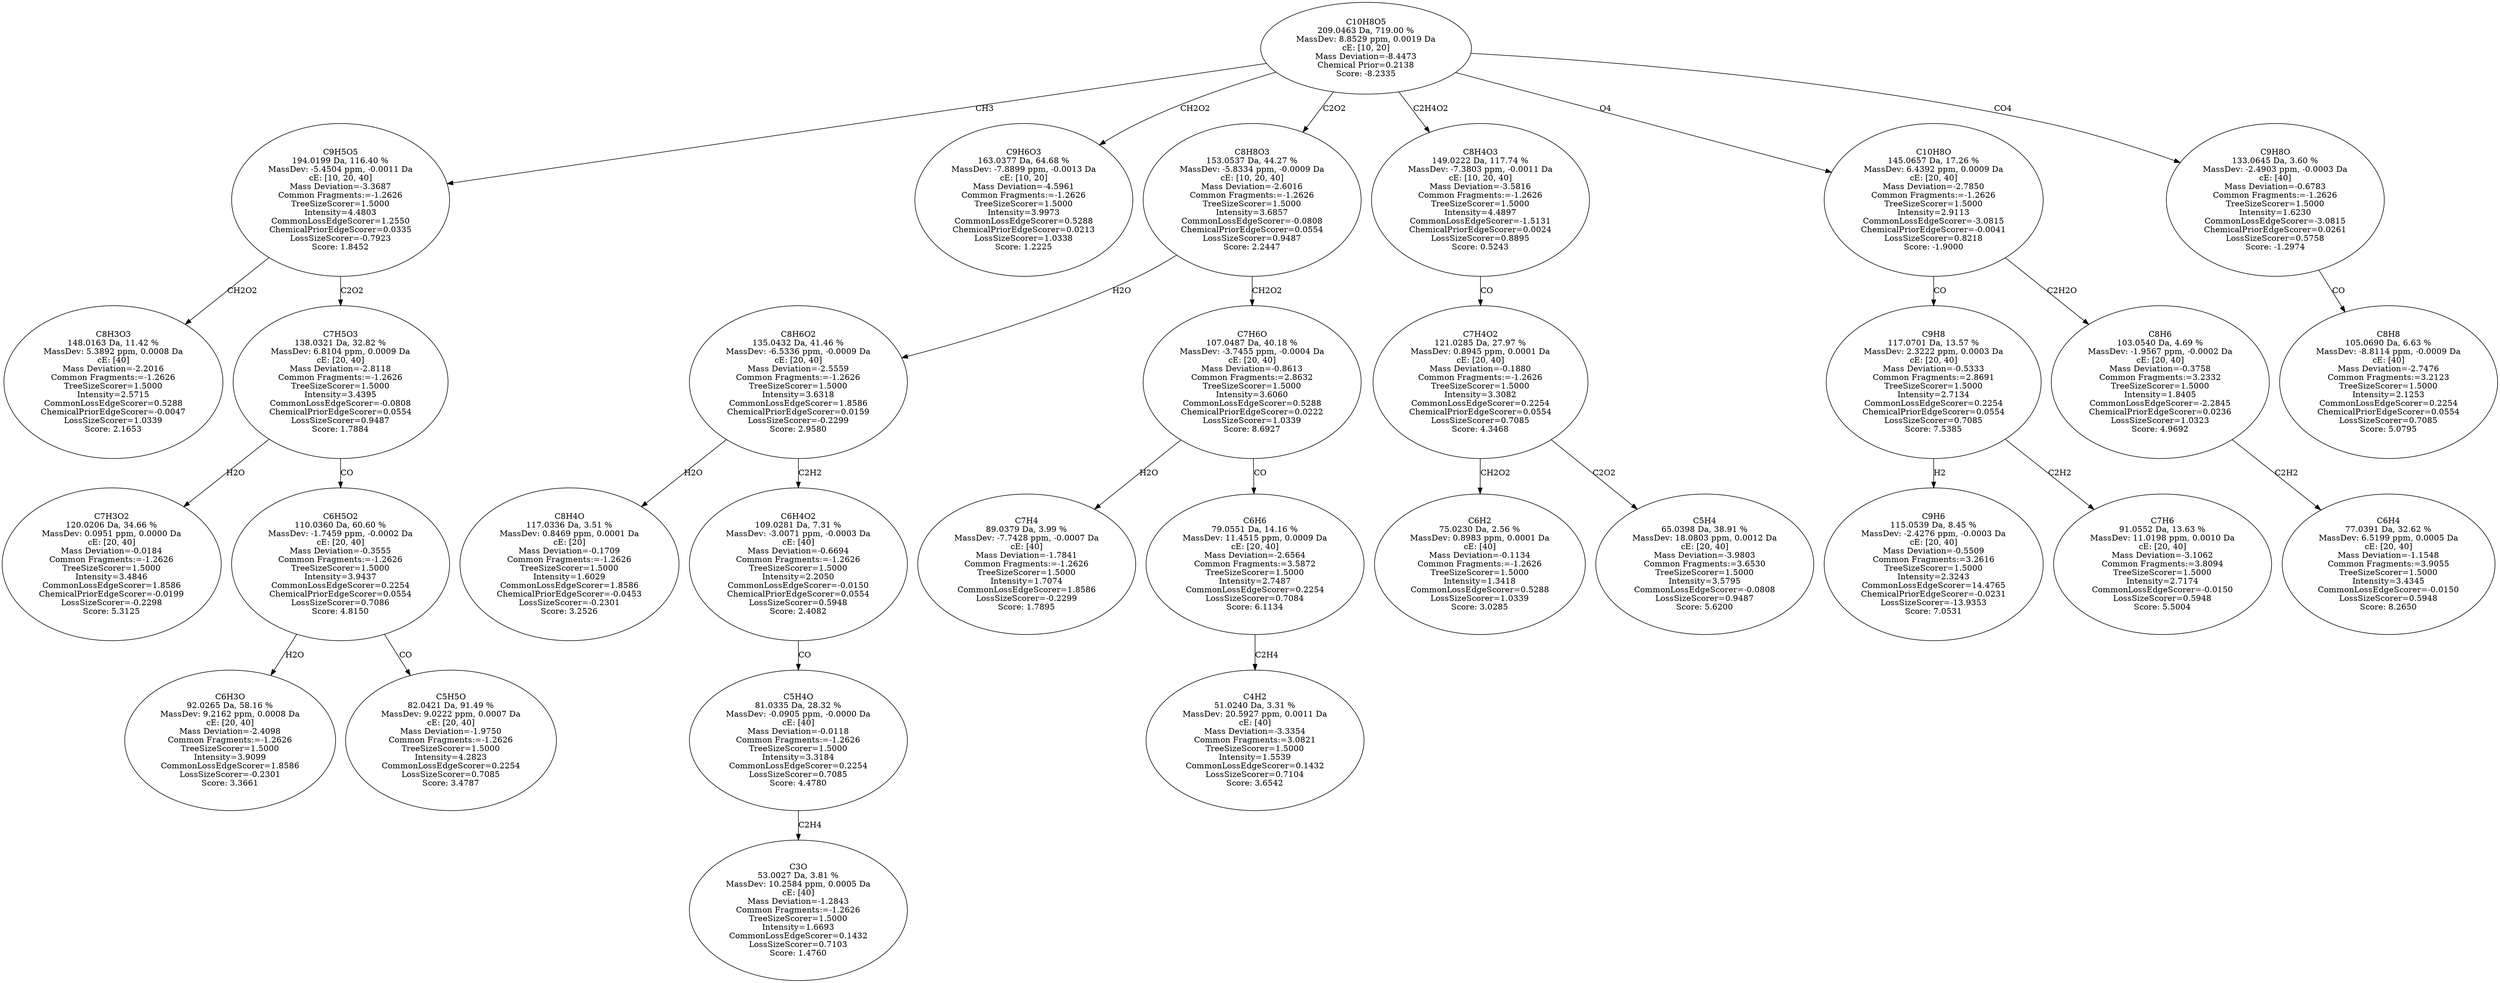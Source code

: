 strict digraph {
v1 [label="C8H3O3\n148.0163 Da, 11.42 %\nMassDev: 5.3892 ppm, 0.0008 Da\ncE: [40]\nMass Deviation=-2.2016\nCommon Fragments:=-1.2626\nTreeSizeScorer=1.5000\nIntensity=2.5715\nCommonLossEdgeScorer=0.5288\nChemicalPriorEdgeScorer=-0.0047\nLossSizeScorer=1.0339\nScore: 2.1653"];
v2 [label="C7H3O2\n120.0206 Da, 34.66 %\nMassDev: 0.0951 ppm, 0.0000 Da\ncE: [20, 40]\nMass Deviation=-0.0184\nCommon Fragments:=-1.2626\nTreeSizeScorer=1.5000\nIntensity=3.4846\nCommonLossEdgeScorer=1.8586\nChemicalPriorEdgeScorer=-0.0199\nLossSizeScorer=-0.2298\nScore: 5.3125"];
v3 [label="C6H3O\n92.0265 Da, 58.16 %\nMassDev: 9.2162 ppm, 0.0008 Da\ncE: [20, 40]\nMass Deviation=-2.4098\nCommon Fragments:=-1.2626\nTreeSizeScorer=1.5000\nIntensity=3.9099\nCommonLossEdgeScorer=1.8586\nLossSizeScorer=-0.2301\nScore: 3.3661"];
v4 [label="C5H5O\n82.0421 Da, 91.49 %\nMassDev: 9.0222 ppm, 0.0007 Da\ncE: [20, 40]\nMass Deviation=-1.9750\nCommon Fragments:=-1.2626\nTreeSizeScorer=1.5000\nIntensity=4.2823\nCommonLossEdgeScorer=0.2254\nLossSizeScorer=0.7085\nScore: 3.4787"];
v5 [label="C6H5O2\n110.0360 Da, 60.60 %\nMassDev: -1.7459 ppm, -0.0002 Da\ncE: [20, 40]\nMass Deviation=-0.3555\nCommon Fragments:=-1.2626\nTreeSizeScorer=1.5000\nIntensity=3.9437\nCommonLossEdgeScorer=0.2254\nChemicalPriorEdgeScorer=0.0554\nLossSizeScorer=0.7086\nScore: 4.8150"];
v6 [label="C7H5O3\n138.0321 Da, 32.82 %\nMassDev: 6.8104 ppm, 0.0009 Da\ncE: [20, 40]\nMass Deviation=-2.8118\nCommon Fragments:=-1.2626\nTreeSizeScorer=1.5000\nIntensity=3.4395\nCommonLossEdgeScorer=-0.0808\nChemicalPriorEdgeScorer=0.0554\nLossSizeScorer=0.9487\nScore: 1.7884"];
v7 [label="C9H5O5\n194.0199 Da, 116.40 %\nMassDev: -5.4504 ppm, -0.0011 Da\ncE: [10, 20, 40]\nMass Deviation=-3.3687\nCommon Fragments:=-1.2626\nTreeSizeScorer=1.5000\nIntensity=4.4803\nCommonLossEdgeScorer=1.2550\nChemicalPriorEdgeScorer=0.0335\nLossSizeScorer=-0.7923\nScore: 1.8452"];
v8 [label="C9H6O3\n163.0377 Da, 64.68 %\nMassDev: -7.8899 ppm, -0.0013 Da\ncE: [10, 20]\nMass Deviation=-4.5961\nCommon Fragments:=-1.2626\nTreeSizeScorer=1.5000\nIntensity=3.9973\nCommonLossEdgeScorer=0.5288\nChemicalPriorEdgeScorer=0.0213\nLossSizeScorer=1.0338\nScore: 1.2225"];
v9 [label="C8H4O\n117.0336 Da, 3.51 %\nMassDev: 0.8469 ppm, 0.0001 Da\ncE: [20]\nMass Deviation=-0.1709\nCommon Fragments:=-1.2626\nTreeSizeScorer=1.5000\nIntensity=1.6029\nCommonLossEdgeScorer=1.8586\nChemicalPriorEdgeScorer=-0.0453\nLossSizeScorer=-0.2301\nScore: 3.2526"];
v10 [label="C3O\n53.0027 Da, 3.81 %\nMassDev: 10.2584 ppm, 0.0005 Da\ncE: [40]\nMass Deviation=-1.2843\nCommon Fragments:=-1.2626\nTreeSizeScorer=1.5000\nIntensity=1.6693\nCommonLossEdgeScorer=0.1432\nLossSizeScorer=0.7103\nScore: 1.4760"];
v11 [label="C5H4O\n81.0335 Da, 28.32 %\nMassDev: -0.0905 ppm, -0.0000 Da\ncE: [40]\nMass Deviation=-0.0118\nCommon Fragments:=-1.2626\nTreeSizeScorer=1.5000\nIntensity=3.3184\nCommonLossEdgeScorer=0.2254\nLossSizeScorer=0.7085\nScore: 4.4780"];
v12 [label="C6H4O2\n109.0281 Da, 7.31 %\nMassDev: -3.0071 ppm, -0.0003 Da\ncE: [40]\nMass Deviation=-0.6694\nCommon Fragments:=-1.2626\nTreeSizeScorer=1.5000\nIntensity=2.2050\nCommonLossEdgeScorer=-0.0150\nChemicalPriorEdgeScorer=0.0554\nLossSizeScorer=0.5948\nScore: 2.4082"];
v13 [label="C8H6O2\n135.0432 Da, 41.46 %\nMassDev: -6.5336 ppm, -0.0009 Da\ncE: [20, 40]\nMass Deviation=-2.5559\nCommon Fragments:=-1.2626\nTreeSizeScorer=1.5000\nIntensity=3.6318\nCommonLossEdgeScorer=1.8586\nChemicalPriorEdgeScorer=0.0159\nLossSizeScorer=-0.2299\nScore: 2.9580"];
v14 [label="C7H4\n89.0379 Da, 3.99 %\nMassDev: -7.7428 ppm, -0.0007 Da\ncE: [40]\nMass Deviation=-1.7841\nCommon Fragments:=-1.2626\nTreeSizeScorer=1.5000\nIntensity=1.7074\nCommonLossEdgeScorer=1.8586\nLossSizeScorer=-0.2299\nScore: 1.7895"];
v15 [label="C4H2\n51.0240 Da, 3.31 %\nMassDev: 20.5927 ppm, 0.0011 Da\ncE: [40]\nMass Deviation=-3.3354\nCommon Fragments:=3.0821\nTreeSizeScorer=1.5000\nIntensity=1.5539\nCommonLossEdgeScorer=0.1432\nLossSizeScorer=0.7104\nScore: 3.6542"];
v16 [label="C6H6\n79.0551 Da, 14.16 %\nMassDev: 11.4515 ppm, 0.0009 Da\ncE: [20, 40]\nMass Deviation=-2.6564\nCommon Fragments:=3.5872\nTreeSizeScorer=1.5000\nIntensity=2.7487\nCommonLossEdgeScorer=0.2254\nLossSizeScorer=0.7084\nScore: 6.1134"];
v17 [label="C7H6O\n107.0487 Da, 40.18 %\nMassDev: -3.7455 ppm, -0.0004 Da\ncE: [20, 40]\nMass Deviation=-0.8613\nCommon Fragments:=2.8632\nTreeSizeScorer=1.5000\nIntensity=3.6060\nCommonLossEdgeScorer=0.5288\nChemicalPriorEdgeScorer=0.0222\nLossSizeScorer=1.0339\nScore: 8.6927"];
v18 [label="C8H8O3\n153.0537 Da, 44.27 %\nMassDev: -5.8334 ppm, -0.0009 Da\ncE: [10, 20, 40]\nMass Deviation=-2.6016\nCommon Fragments:=-1.2626\nTreeSizeScorer=1.5000\nIntensity=3.6857\nCommonLossEdgeScorer=-0.0808\nChemicalPriorEdgeScorer=0.0554\nLossSizeScorer=0.9487\nScore: 2.2447"];
v19 [label="C6H2\n75.0230 Da, 2.56 %\nMassDev: 0.8983 ppm, 0.0001 Da\ncE: [40]\nMass Deviation=-0.1134\nCommon Fragments:=-1.2626\nTreeSizeScorer=1.5000\nIntensity=1.3418\nCommonLossEdgeScorer=0.5288\nLossSizeScorer=1.0339\nScore: 3.0285"];
v20 [label="C5H4\n65.0398 Da, 38.91 %\nMassDev: 18.0803 ppm, 0.0012 Da\ncE: [20, 40]\nMass Deviation=-3.9803\nCommon Fragments:=3.6530\nTreeSizeScorer=1.5000\nIntensity=3.5795\nCommonLossEdgeScorer=-0.0808\nLossSizeScorer=0.9487\nScore: 5.6200"];
v21 [label="C7H4O2\n121.0285 Da, 27.97 %\nMassDev: 0.8945 ppm, 0.0001 Da\ncE: [20, 40]\nMass Deviation=-0.1880\nCommon Fragments:=-1.2626\nTreeSizeScorer=1.5000\nIntensity=3.3082\nCommonLossEdgeScorer=0.2254\nChemicalPriorEdgeScorer=0.0554\nLossSizeScorer=0.7085\nScore: 4.3468"];
v22 [label="C8H4O3\n149.0222 Da, 117.74 %\nMassDev: -7.3803 ppm, -0.0011 Da\ncE: [10, 20, 40]\nMass Deviation=-3.5816\nCommon Fragments:=-1.2626\nTreeSizeScorer=1.5000\nIntensity=4.4897\nCommonLossEdgeScorer=-1.5131\nChemicalPriorEdgeScorer=0.0024\nLossSizeScorer=0.8895\nScore: 0.5243"];
v23 [label="C9H6\n115.0539 Da, 8.45 %\nMassDev: -2.4276 ppm, -0.0003 Da\ncE: [20, 40]\nMass Deviation=-0.5509\nCommon Fragments:=3.2616\nTreeSizeScorer=1.5000\nIntensity=2.3243\nCommonLossEdgeScorer=14.4765\nChemicalPriorEdgeScorer=-0.0231\nLossSizeScorer=-13.9353\nScore: 7.0531"];
v24 [label="C7H6\n91.0552 Da, 13.63 %\nMassDev: 11.0198 ppm, 0.0010 Da\ncE: [20, 40]\nMass Deviation=-3.1062\nCommon Fragments:=3.8094\nTreeSizeScorer=1.5000\nIntensity=2.7174\nCommonLossEdgeScorer=-0.0150\nLossSizeScorer=0.5948\nScore: 5.5004"];
v25 [label="C9H8\n117.0701 Da, 13.57 %\nMassDev: 2.3222 ppm, 0.0003 Da\ncE: [20, 40]\nMass Deviation=-0.5333\nCommon Fragments:=2.8691\nTreeSizeScorer=1.5000\nIntensity=2.7134\nCommonLossEdgeScorer=0.2254\nChemicalPriorEdgeScorer=0.0554\nLossSizeScorer=0.7085\nScore: 7.5385"];
v26 [label="C6H4\n77.0391 Da, 32.62 %\nMassDev: 6.5199 ppm, 0.0005 Da\ncE: [20, 40]\nMass Deviation=-1.1548\nCommon Fragments:=3.9055\nTreeSizeScorer=1.5000\nIntensity=3.4345\nCommonLossEdgeScorer=-0.0150\nLossSizeScorer=0.5948\nScore: 8.2650"];
v27 [label="C8H6\n103.0540 Da, 4.69 %\nMassDev: -1.9567 ppm, -0.0002 Da\ncE: [20, 40]\nMass Deviation=-0.3758\nCommon Fragments:=3.2332\nTreeSizeScorer=1.5000\nIntensity=1.8405\nCommonLossEdgeScorer=-2.2845\nChemicalPriorEdgeScorer=0.0236\nLossSizeScorer=1.0323\nScore: 4.9692"];
v28 [label="C10H8O\n145.0657 Da, 17.26 %\nMassDev: 6.4392 ppm, 0.0009 Da\ncE: [20, 40]\nMass Deviation=-2.7850\nCommon Fragments:=-1.2626\nTreeSizeScorer=1.5000\nIntensity=2.9113\nCommonLossEdgeScorer=-3.0815\nChemicalPriorEdgeScorer=-0.0041\nLossSizeScorer=0.8218\nScore: -1.9000"];
v29 [label="C8H8\n105.0690 Da, 6.63 %\nMassDev: -8.8114 ppm, -0.0009 Da\ncE: [40]\nMass Deviation=-2.7476\nCommon Fragments:=3.2123\nTreeSizeScorer=1.5000\nIntensity=2.1253\nCommonLossEdgeScorer=0.2254\nChemicalPriorEdgeScorer=0.0554\nLossSizeScorer=0.7085\nScore: 5.0795"];
v30 [label="C9H8O\n133.0645 Da, 3.60 %\nMassDev: -2.4903 ppm, -0.0003 Da\ncE: [40]\nMass Deviation=-0.6783\nCommon Fragments:=-1.2626\nTreeSizeScorer=1.5000\nIntensity=1.6230\nCommonLossEdgeScorer=-3.0815\nChemicalPriorEdgeScorer=0.0261\nLossSizeScorer=0.5758\nScore: -1.2974"];
v31 [label="C10H8O5\n209.0463 Da, 719.00 %\nMassDev: 8.8529 ppm, 0.0019 Da\ncE: [10, 20]\nMass Deviation=-8.4473\nChemical Prior=0.2138\nScore: -8.2335"];
v7 -> v1 [label="CH2O2"];
v6 -> v2 [label="H2O"];
v5 -> v3 [label="H2O"];
v5 -> v4 [label="CO"];
v6 -> v5 [label="CO"];
v7 -> v6 [label="C2O2"];
v31 -> v7 [label="CH3"];
v31 -> v8 [label="CH2O2"];
v13 -> v9 [label="H2O"];
v11 -> v10 [label="C2H4"];
v12 -> v11 [label="CO"];
v13 -> v12 [label="C2H2"];
v18 -> v13 [label="H2O"];
v17 -> v14 [label="H2O"];
v16 -> v15 [label="C2H4"];
v17 -> v16 [label="CO"];
v18 -> v17 [label="CH2O2"];
v31 -> v18 [label="C2O2"];
v21 -> v19 [label="CH2O2"];
v21 -> v20 [label="C2O2"];
v22 -> v21 [label="CO"];
v31 -> v22 [label="C2H4O2"];
v25 -> v23 [label="H2"];
v25 -> v24 [label="C2H2"];
v28 -> v25 [label="CO"];
v27 -> v26 [label="C2H2"];
v28 -> v27 [label="C2H2O"];
v31 -> v28 [label="O4"];
v30 -> v29 [label="CO"];
v31 -> v30 [label="CO4"];
}